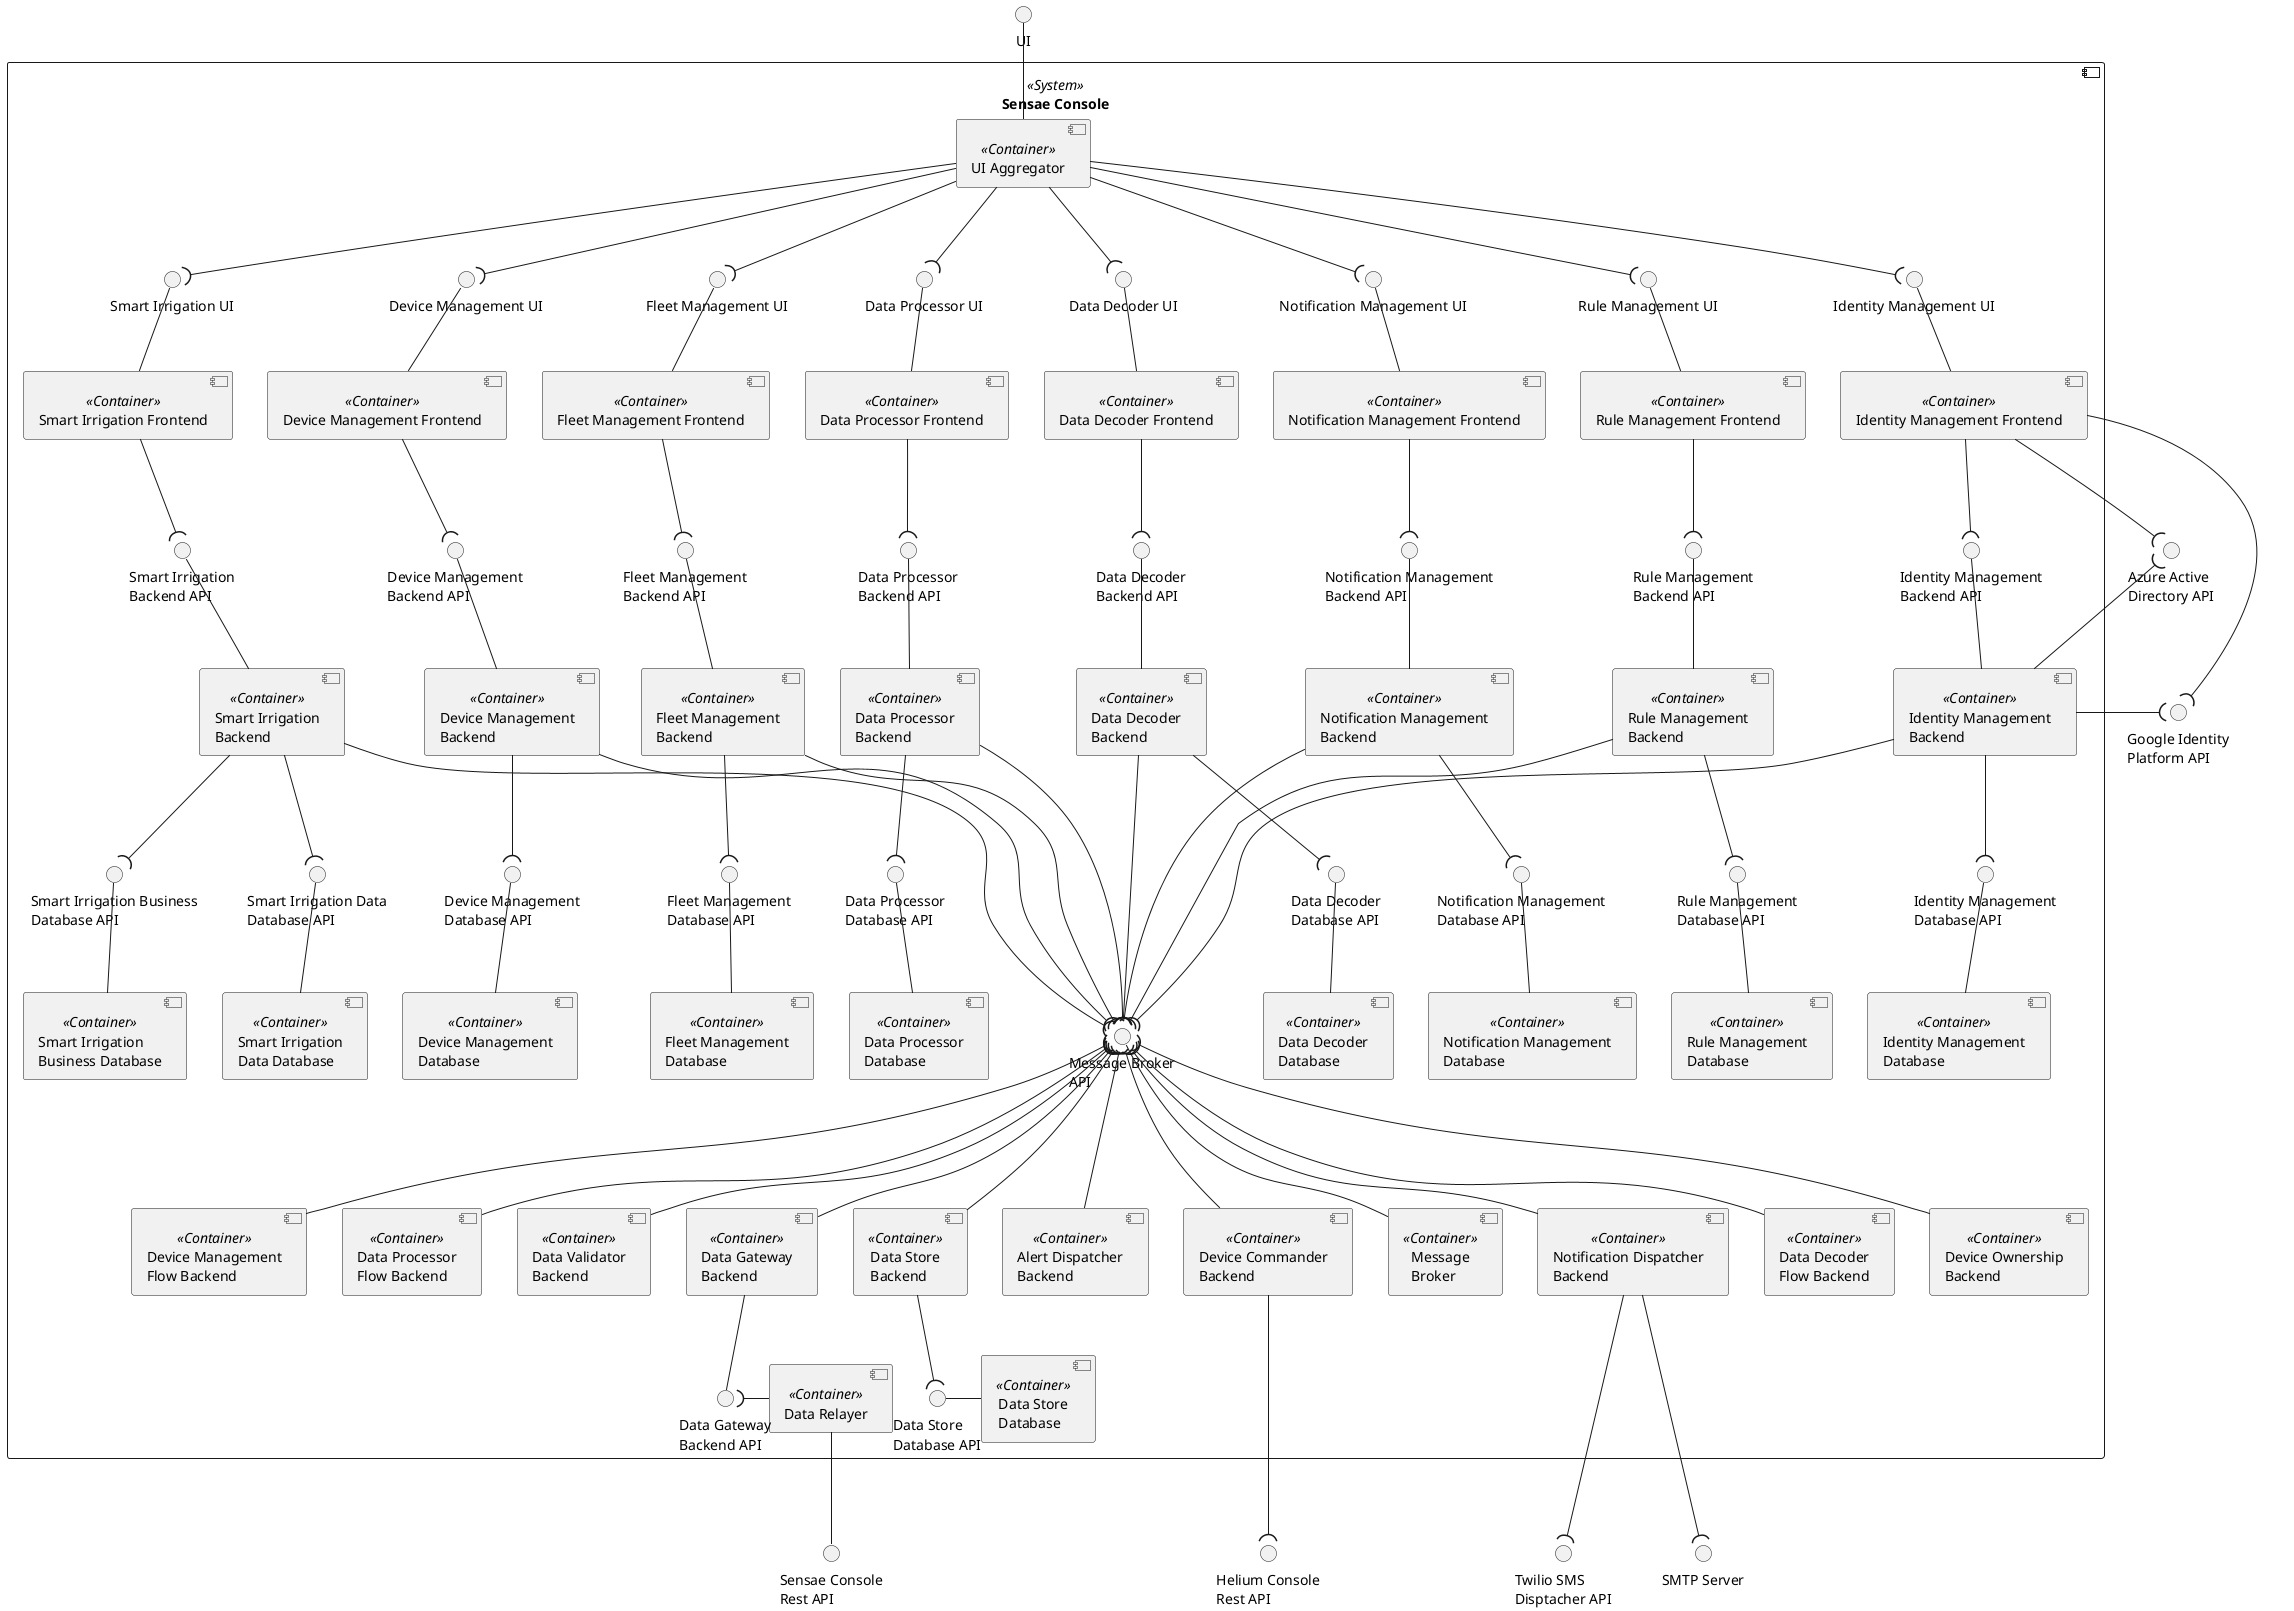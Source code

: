@startuml complete

skinparam sequenceMessageAlign center
skinparam Shadowing false
skinparam componentStyle uml2
skinparam packageStyle rectangle

interface "UI" as UI

interface "Sensae Console\nRest API" as IN_ENDPOINT
interface "Helium Console\nRest API" as OUT_ENDPOINT

interface "Twilio SMS\nDisptacher API" as SMS_ENDPOINT
interface "SMTP Server" as SMTP_ENDPOINT

interface "Azure Active\nDirectory API" as AUTH_ENDPOINT
interface "Google Identity\nPlatform API" as GOOGLE_ENDPOINT

component "Sensae Console" <<System>> {
    component "UI Aggregator" as UIAG <<Container>>
    component "Fleet Management Frontend" as LTF <<Container>>
    component "Smart Irrigation Frontend" as SIF <<Container>>
    component "Device Management Frontend" as DRF <<Container>>
    component "Data Processor Frontend" as DPF <<Container>>
    component "Data Decoder Frontend" as DDF <<Container>>
    component "Identity Management Frontend" as IAMF <<Container>>
    component "Rule Management Frontend" as RULE_MAN_FRONT <<Container>>
    component "Notification Management Frontend" as NOTIF_MAN_FRONT <<Container>>

    interface "Fleet Management UI" as LTF_API
    interface "Smart Irrigation UI" as SIF_API
    interface "Device Management UI" as DRF_API
    interface "Data Processor UI" as DPF_API
    interface "Data Decoder UI" as DDF_API
    interface "Identity Management UI" as IAMF_API
    interface "Rule Management UI" as RULE_MAN_FRONT_API
    interface "Notification Management UI" as NOTIF_MAN_FRONT_API

    LTF_API -- LTF
    SIF_API -- SIF
    DRF_API -- DRF
    DPF_API -- DPF
    DDF_API -- DDF
    IAMF_API -- IAMF
    RULE_MAN_FRONT_API -- RULE_MAN_FRONT
    NOTIF_MAN_FRONT_API -- NOTIF_MAN_FRONT

    UIAG --( LTF_API
    UIAG --( SIF_API
    UIAG --( DRF_API
    UIAG --( DPF_API
    UIAG --( DDF_API
    UIAG --( IAMF_API
    UIAG --( RULE_MAN_FRONT_API
    UIAG --( NOTIF_MAN_FRONT_API

    component "Message\nBroker" as MB <<Container>>

    component "Fleet Management\nBackend" as LTB <<Container>>
    component "Smart Irrigation\nBackend" as SIB <<Container>>
    component "Device Management\nBackend" as DRB <<Container>>
    component "Device Management\nFlow Backend" as DRSB <<Container>>
    component "Data Gateway\nBackend" as DDG <<Container>>
    component "Data Relayer" as DR <<Container>>
    component "Data Processor\nFlow Backend" as DPSB <<Container>>
    component "Data Processor\nBackend" as DPB <<Container>>
    component "Data Decoder\nFlow Backend" as DDSB <<Container>>
    component "Data Decoder\nBackend" as DDB <<Container>>
    component "Data Validator\nBackend" as DVB <<Container>>
    component "Device Management\nDatabase" as DRDB <<Container>>
    component "Data Processor\nDatabase" as DPDB <<Container>>
    component "Data Decoder\nDatabase" as DDDB <<Container>>
    component "Identity Management\nDatabase" as IAMDB <<Container>>
    component "Data Store\nBackend" as DS <<Container>>
    component "Fleet Management\nDatabase" as QUESTDB <<Container>>
    component "Data Store\nDatabase" as MONGODB <<Container>>
    component "Smart Irrigation\nData Database" as SIDDB <<Container>>
    component "Smart Irrigation\nBusiness Database" as SIBDB <<Container>>
    component "Identity Management\nBackend" as IAMB <<Container>>
    component "Device Ownership\nBackend" as IAMSB <<Container>>
    component "Device Commander\nBackend" as DCB <<Container>>

    component "Rule Management\nBackend" as RULE_MAN_BACK <<Container>>
    component "Rule Management\nDatabase" as RULE_MAN_DB <<Container>>
    component "Alert Dispatcher\nBackend" as ALERT_BACK <<Container>>

    component "Notification Management\nBackend" as NOTIF_MAN_BACK <<Container>>
    component "Notification Management\nDatabase" as NOTIF_MAN_DB <<Container>>
    component "Notification Dispatcher\nBackend" as NOTIF_BACK <<Container>>

    interface "Message Broker\nAPI" as MB_API
    interface "Fleet Management\nBackend API" as LTB_API
    interface "Smart Irrigation\nBackend API" as SIB_API
    interface "Device Management\nBackend API" as DRB_API
    interface "Data Processor\nBackend API" as DPB_API
    interface "Data Decoder\nBackend API" as DDMB_API
    interface "Device Management\nDatabase API" as DRDB_API
    interface "Data Processor\nDatabase API" as DPDB_API
    interface "Data Decoder\nDatabase API" as DDDB_API
    interface "Identity Management\nDatabase API" as IAMDB_API
    interface "Fleet Management\nDatabase API" as QUESTDB_API
    interface "Data Store\nDatabase API" as MONGODB_API
    interface "Smart Irrigation Data\nDatabase API" as SIDDB_API
    interface "Smart Irrigation Business\nDatabase API" as SIBDB_API
    interface "Data Gateway\nBackend API" as DDG_API
    interface "Identity Management\nBackend API" as IAMB_API
    interface "Rule Management\nBackend API" as RULE_MAN_BACK_API
    interface "Rule Management\nDatabase API" as RULE_MAN_DB_API
    interface "Notification Management\nBackend API" as NOTIF_MAN_BACK_API
    interface "Notification Management\nDatabase API" as NOTIF_MAN_DB_API

    LTB --( QUESTDB_API
    RULE_MAN_BACK --( RULE_MAN_DB_API
    NOTIF_MAN_BACK --( NOTIF_MAN_DB_API
    SIB --( SIDDB_API
    SIB --( SIBDB_API
    DS --( MONGODB_API
    DDG -- DDG_API
    DPB_API -- DPB
    DDMB_API -- DDB
    DRB_API -- DRB
    MB_API --- MB
    DRDB_API -- DRDB
    DPDB_API -- DPDB
    DDDB_API -- DDDB
    IAMDB_API -- IAMDB
    RULE_MAN_BACK_API -- RULE_MAN_BACK
    NOTIF_MAN_BACK_API -- NOTIF_MAN_BACK
    LTB_API -- LTB
    SIB_API -- SIB
    IAMB_API -- IAMB
    UI -- UIAG
    MONGODB_API - MONGODB
    QUESTDB_API -- QUESTDB
    RULE_MAN_DB_API -- RULE_MAN_DB
    NOTIF_MAN_DB_API -- NOTIF_MAN_DB
    SIDDB_API -- SIDDB
    SIBDB_API -- SIBDB
    DRB --( DRDB_API
    DRDB_API )-[hidden]- DRSB
    DPB --( DPDB_API
    DDB --( DDDB_API
    DPDB_API )-[hidden]- DPSB
    DDDB_API )-[hidden]- DDSB
    IAMB --( IAMDB_API
    IAMDB_API )-[hidden]- IAMSB
    LTF --( LTB_API
    SIF --( SIB_API
    DPF --( DPB_API
    DDF --( DDMB_API
    DRF --( DRB_API
    IAMF --( IAMB_API
    RULE_MAN_FRONT --( RULE_MAN_BACK_API
    NOTIF_MAN_FRONT --( NOTIF_MAN_BACK_API

    LTB ---( MB_API
    SIB ---( MB_API
    DRB ---( MB_API
    DPB ---( MB_API
    DDB ---( MB_API
    IAMB ---( MB_API
    RULE_MAN_BACK ---( MB_API
    NOTIF_MAN_BACK ---( MB_API
    MB_API )--- DS
    MB_API )--- DDG
    MB_API )--- DVB
    MB_API )--- DRSB
    MB_API )--- DPSB
    MB_API )--- DDSB
    MB_API )--- IAMSB
    MB_API )--- DCB
    MB_API )--- ALERT_BACK
    MB_API )--- NOTIF_BACK

    DR -- IN_ENDPOINT
    DDG_API )- DR
    DCB ---( OUT_ENDPOINT
    IAMF --( AUTH_ENDPOINT
    AUTH_ENDPOINT )-- IAMB
    IAMF --( GOOGLE_ENDPOINT
    GOOGLE_ENDPOINT )-- IAMB

    NOTIF_BACK ---( SMS_ENDPOINT
    NOTIF_BACK ---( SMTP_ENDPOINT

    AUTH_ENDPOINT -[hidden]- GOOGLE_ENDPOINT
}

@enduml
